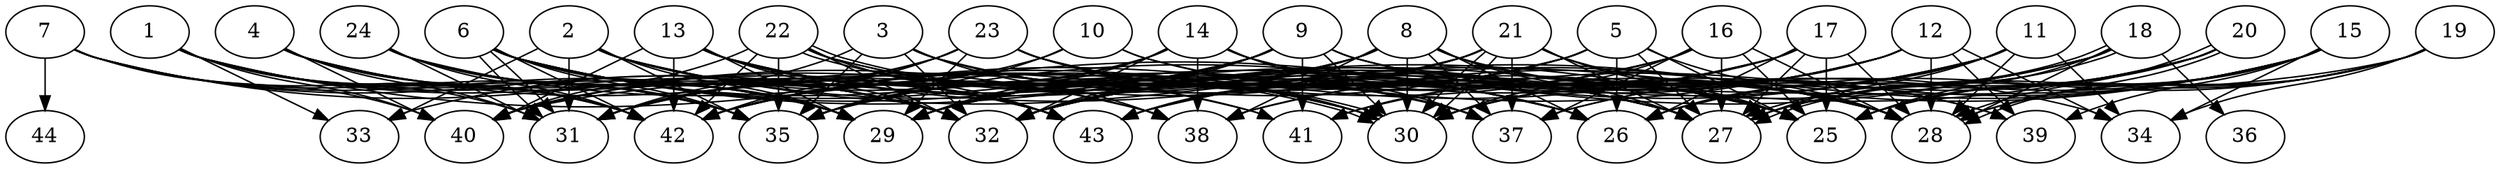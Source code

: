 // DAG (tier=3-complex, mode=compute, n=44, ccr=0.468, fat=0.845, density=0.708, regular=0.373, jump=0.296, mindata=1048576, maxdata=16777216)
// DAG automatically generated by daggen at Sun Aug 24 16:33:34 2025
// /home/ermia/Project/Environments/daggen/bin/daggen --dot --ccr 0.468 --fat 0.845 --regular 0.373 --density 0.708 --jump 0.296 --mindata 1048576 --maxdata 16777216 -n 44 
digraph G {
  1 [size="1408533157584690944", alpha="0.02", expect_size="704266578792345472"]
  1 -> 26 [size ="1030025105113088"]
  1 -> 29 [size ="1030025105113088"]
  1 -> 31 [size ="1030025105113088"]
  1 -> 32 [size ="1030025105113088"]
  1 -> 33 [size ="1030025105113088"]
  1 -> 35 [size ="1030025105113088"]
  1 -> 40 [size ="1030025105113088"]
  1 -> 42 [size ="1030025105113088"]
  1 -> 43 [size ="1030025105113088"]
  2 [size="251593323851022336000", alpha="0.16", expect_size="125796661925511168000"]
  2 -> 27 [size ="318827711692800"]
  2 -> 28 [size ="318827711692800"]
  2 -> 29 [size ="318827711692800"]
  2 -> 30 [size ="318827711692800"]
  2 -> 31 [size ="318827711692800"]
  2 -> 33 [size ="318827711692800"]
  2 -> 35 [size ="318827711692800"]
  2 -> 38 [size ="318827711692800"]
  2 -> 43 [size ="318827711692800"]
  3 [size="360218247620014848", alpha="0.15", expect_size="180109123810007424"]
  3 -> 25 [size ="319448602902528"]
  3 -> 30 [size ="319448602902528"]
  3 -> 31 [size ="319448602902528"]
  3 -> 32 [size ="319448602902528"]
  3 -> 35 [size ="319448602902528"]
  3 -> 37 [size ="319448602902528"]
  3 -> 38 [size ="319448602902528"]
  4 [size="3152375453769233596416", alpha="0.16", expect_size="1576187726884616798208"]
  4 -> 31 [size ="1719947847794688"]
  4 -> 32 [size ="1719947847794688"]
  4 -> 40 [size ="1719947847794688"]
  4 -> 41 [size ="1719947847794688"]
  4 -> 42 [size ="1719947847794688"]
  4 -> 43 [size ="1719947847794688"]
  5 [size="12821592433174970", alpha="0.07", expect_size="6410796216587485"]
  5 -> 25 [size ="221968741695488"]
  5 -> 26 [size ="221968741695488"]
  5 -> 27 [size ="221968741695488"]
  5 -> 28 [size ="221968741695488"]
  5 -> 29 [size ="221968741695488"]
  5 -> 31 [size ="221968741695488"]
  5 -> 32 [size ="221968741695488"]
  5 -> 43 [size ="221968741695488"]
  6 [size="14952165562501084", alpha="0.17", expect_size="7476082781250542"]
  6 -> 25 [size ="1049637964218368"]
  6 -> 26 [size ="1049637964218368"]
  6 -> 27 [size ="1049637964218368"]
  6 -> 29 [size ="1049637964218368"]
  6 -> 31 [size ="1049637964218368"]
  6 -> 31 [size ="1049637964218368"]
  6 -> 32 [size ="1049637964218368"]
  6 -> 35 [size ="1049637964218368"]
  6 -> 37 [size ="1049637964218368"]
  6 -> 42 [size ="1049637964218368"]
  7 [size="484868074571031040", alpha="0.05", expect_size="242434037285515520"]
  7 -> 29 [size ="277251891396608"]
  7 -> 32 [size ="277251891396608"]
  7 -> 35 [size ="277251891396608"]
  7 -> 38 [size ="277251891396608"]
  7 -> 40 [size ="277251891396608"]
  7 -> 42 [size ="277251891396608"]
  7 -> 44 [size ="277251891396608"]
  8 [size="119565515500336185344", alpha="0.18", expect_size="59782757750168092672"]
  8 -> 25 [size ="194160380346368"]
  8 -> 26 [size ="194160380346368"]
  8 -> 27 [size ="194160380346368"]
  8 -> 30 [size ="194160380346368"]
  8 -> 31 [size ="194160380346368"]
  8 -> 32 [size ="194160380346368"]
  8 -> 35 [size ="194160380346368"]
  8 -> 37 [size ="194160380346368"]
  8 -> 38 [size ="194160380346368"]
  8 -> 39 [size ="194160380346368"]
  8 -> 42 [size ="194160380346368"]
  9 [size="651782371886193792", alpha="0.15", expect_size="325891185943096896"]
  9 -> 28 [size ="502022084231168"]
  9 -> 29 [size ="502022084231168"]
  9 -> 30 [size ="502022084231168"]
  9 -> 31 [size ="502022084231168"]
  9 -> 32 [size ="502022084231168"]
  9 -> 33 [size ="502022084231168"]
  9 -> 34 [size ="502022084231168"]
  9 -> 35 [size ="502022084231168"]
  9 -> 39 [size ="502022084231168"]
  9 -> 41 [size ="502022084231168"]
  10 [size="462113415400696384", alpha="0.11", expect_size="231056707700348192"]
  10 -> 27 [size ="178507640471552"]
  10 -> 28 [size ="178507640471552"]
  10 -> 31 [size ="178507640471552"]
  10 -> 35 [size ="178507640471552"]
  11 [size="75804691694656421888", alpha="0.01", expect_size="37902345847328210944"]
  11 -> 26 [size ="143291592998912"]
  11 -> 27 [size ="143291592998912"]
  11 -> 28 [size ="143291592998912"]
  11 -> 29 [size ="143291592998912"]
  11 -> 30 [size ="143291592998912"]
  11 -> 32 [size ="143291592998912"]
  11 -> 34 [size ="143291592998912"]
  12 [size="48208416266323656", alpha="0.18", expect_size="24104208133161828"]
  12 -> 28 [size ="918864263118848"]
  12 -> 30 [size ="918864263118848"]
  12 -> 32 [size ="918864263118848"]
  12 -> 34 [size ="918864263118848"]
  12 -> 38 [size ="918864263118848"]
  12 -> 39 [size ="918864263118848"]
  12 -> 42 [size ="918864263118848"]
  12 -> 43 [size ="918864263118848"]
  13 [size="42546840323729992", alpha="0.07", expect_size="21273420161864996"]
  13 -> 27 [size ="1111130529333248"]
  13 -> 28 [size ="1111130529333248"]
  13 -> 29 [size ="1111130529333248"]
  13 -> 32 [size ="1111130529333248"]
  13 -> 40 [size ="1111130529333248"]
  13 -> 41 [size ="1111130529333248"]
  13 -> 42 [size ="1111130529333248"]
  13 -> 43 [size ="1111130529333248"]
  14 [size="778478969088633472", alpha="0.19", expect_size="389239484544316736"]
  14 -> 25 [size ="1023343276851200"]
  14 -> 28 [size ="1023343276851200"]
  14 -> 29 [size ="1023343276851200"]
  14 -> 32 [size ="1023343276851200"]
  14 -> 35 [size ="1023343276851200"]
  14 -> 37 [size ="1023343276851200"]
  14 -> 38 [size ="1023343276851200"]
  14 -> 42 [size ="1023343276851200"]
  15 [size="2777176358407972352", alpha="0.19", expect_size="1388588179203986176"]
  15 -> 25 [size ="1158546490130432"]
  15 -> 27 [size ="1158546490130432"]
  15 -> 28 [size ="1158546490130432"]
  15 -> 34 [size ="1158546490130432"]
  15 -> 37 [size ="1158546490130432"]
  15 -> 38 [size ="1158546490130432"]
  15 -> 39 [size ="1158546490130432"]
  15 -> 41 [size ="1158546490130432"]
  15 -> 43 [size ="1158546490130432"]
  16 [size="39118249203771496", alpha="0.05", expect_size="19559124601885748"]
  16 -> 25 [size ="1576987176992768"]
  16 -> 27 [size ="1576987176992768"]
  16 -> 28 [size ="1576987176992768"]
  16 -> 29 [size ="1576987176992768"]
  16 -> 30 [size ="1576987176992768"]
  16 -> 37 [size ="1576987176992768"]
  16 -> 42 [size ="1576987176992768"]
  16 -> 43 [size ="1576987176992768"]
  17 [size="2745147395700716544", alpha="0.18", expect_size="1372573697850358272"]
  17 -> 25 [size ="1053770762944512"]
  17 -> 26 [size ="1053770762944512"]
  17 -> 27 [size ="1053770762944512"]
  17 -> 28 [size ="1053770762944512"]
  17 -> 29 [size ="1053770762944512"]
  17 -> 41 [size ="1053770762944512"]
  17 -> 42 [size ="1053770762944512"]
  18 [size="2108244462407308541952", alpha="0.19", expect_size="1054122231203654270976"]
  18 -> 25 [size ="1315337794486272"]
  18 -> 27 [size ="1315337794486272"]
  18 -> 27 [size ="1315337794486272"]
  18 -> 28 [size ="1315337794486272"]
  18 -> 30 [size ="1315337794486272"]
  18 -> 32 [size ="1315337794486272"]
  18 -> 35 [size ="1315337794486272"]
  18 -> 36 [size ="1315337794486272"]
  19 [size="13591905692990548", alpha="0.18", expect_size="6795952846495274"]
  19 -> 25 [size ="260629654929408"]
  19 -> 26 [size ="260629654929408"]
  19 -> 27 [size ="260629654929408"]
  19 -> 28 [size ="260629654929408"]
  19 -> 34 [size ="260629654929408"]
  19 -> 40 [size ="260629654929408"]
  20 [size="1063786949025743241216", alpha="0.05", expect_size="531893474512871620608"]
  20 -> 25 [size ="833667924492288"]
  20 -> 26 [size ="833667924492288"]
  20 -> 28 [size ="833667924492288"]
  20 -> 28 [size ="833667924492288"]
  20 -> 30 [size ="833667924492288"]
  20 -> 32 [size ="833667924492288"]
  20 -> 37 [size ="833667924492288"]
  21 [size="212511774854269664", alpha="0.02", expect_size="106255887427134832"]
  21 -> 25 [size ="511148386418688"]
  21 -> 27 [size ="511148386418688"]
  21 -> 28 [size ="511148386418688"]
  21 -> 30 [size ="511148386418688"]
  21 -> 30 [size ="511148386418688"]
  21 -> 32 [size ="511148386418688"]
  21 -> 35 [size ="511148386418688"]
  21 -> 37 [size ="511148386418688"]
  21 -> 40 [size ="511148386418688"]
  21 -> 43 [size ="511148386418688"]
  22 [size="49018894707721240576", alpha="0.17", expect_size="24509447353860620288"]
  22 -> 26 [size ="107151682961408"]
  22 -> 27 [size ="107151682961408"]
  22 -> 30 [size ="107151682961408"]
  22 -> 30 [size ="107151682961408"]
  22 -> 32 [size ="107151682961408"]
  22 -> 35 [size ="107151682961408"]
  22 -> 40 [size ="107151682961408"]
  22 -> 42 [size ="107151682961408"]
  22 -> 43 [size ="107151682961408"]
  23 [size="893754655768770304", alpha="0.08", expect_size="446877327884385152"]
  23 -> 25 [size ="842051499327488"]
  23 -> 26 [size ="842051499327488"]
  23 -> 27 [size ="842051499327488"]
  23 -> 29 [size ="842051499327488"]
  23 -> 30 [size ="842051499327488"]
  23 -> 31 [size ="842051499327488"]
  23 -> 37 [size ="842051499327488"]
  23 -> 40 [size ="842051499327488"]
  23 -> 42 [size ="842051499327488"]
  24 [size="35231470919368584", alpha="0.05", expect_size="17615735459684292"]
  24 -> 29 [size ="787495012794368"]
  24 -> 30 [size ="787495012794368"]
  24 -> 31 [size ="787495012794368"]
  24 -> 32 [size ="787495012794368"]
  24 -> 35 [size ="787495012794368"]
  24 -> 42 [size ="787495012794368"]
  25 [size="1425958160723350528", alpha="0.05", expect_size="712979080361675264"]
  26 [size="183262821040785457152", alpha="0.12", expect_size="91631410520392728576"]
  27 [size="8028822967215358", alpha="0.19", expect_size="4014411483607679"]
  28 [size="1772331606589972", alpha="0.11", expect_size="886165803294986"]
  29 [size="709685960315524096", alpha="0.10", expect_size="354842980157762048"]
  30 [size="49217126270893880", alpha="0.05", expect_size="24608563135446940"]
  31 [size="1726452618663276800", alpha="0.11", expect_size="863226309331638400"]
  32 [size="1895812424963122176", alpha="0.06", expect_size="947906212481561088"]
  33 [size="4060712383742476288", alpha="0.07", expect_size="2030356191871238144"]
  34 [size="1414077232223335936", alpha="0.17", expect_size="707038616111667968"]
  35 [size="70889476254702344", alpha="0.02", expect_size="35444738127351172"]
  36 [size="12907633479042390", alpha="0.01", expect_size="6453816739521195"]
  37 [size="48856454614385600", alpha="0.11", expect_size="24428227307192800"]
  38 [size="1827183319516548", alpha="0.01", expect_size="913591659758274"]
  39 [size="16280971069445956", alpha="0.16", expect_size="8140485534722978"]
  40 [size="36481615062403048", alpha="0.16", expect_size="18240807531201524"]
  41 [size="117121953150374248448", alpha="0.15", expect_size="58560976575187124224"]
  42 [size="5931278663073288", alpha="0.10", expect_size="2965639331536644"]
  43 [size="16685633783309396", alpha="0.03", expect_size="8342816891654698"]
  44 [size="13133541566901590", alpha="0.07", expect_size="6566770783450795"]
}